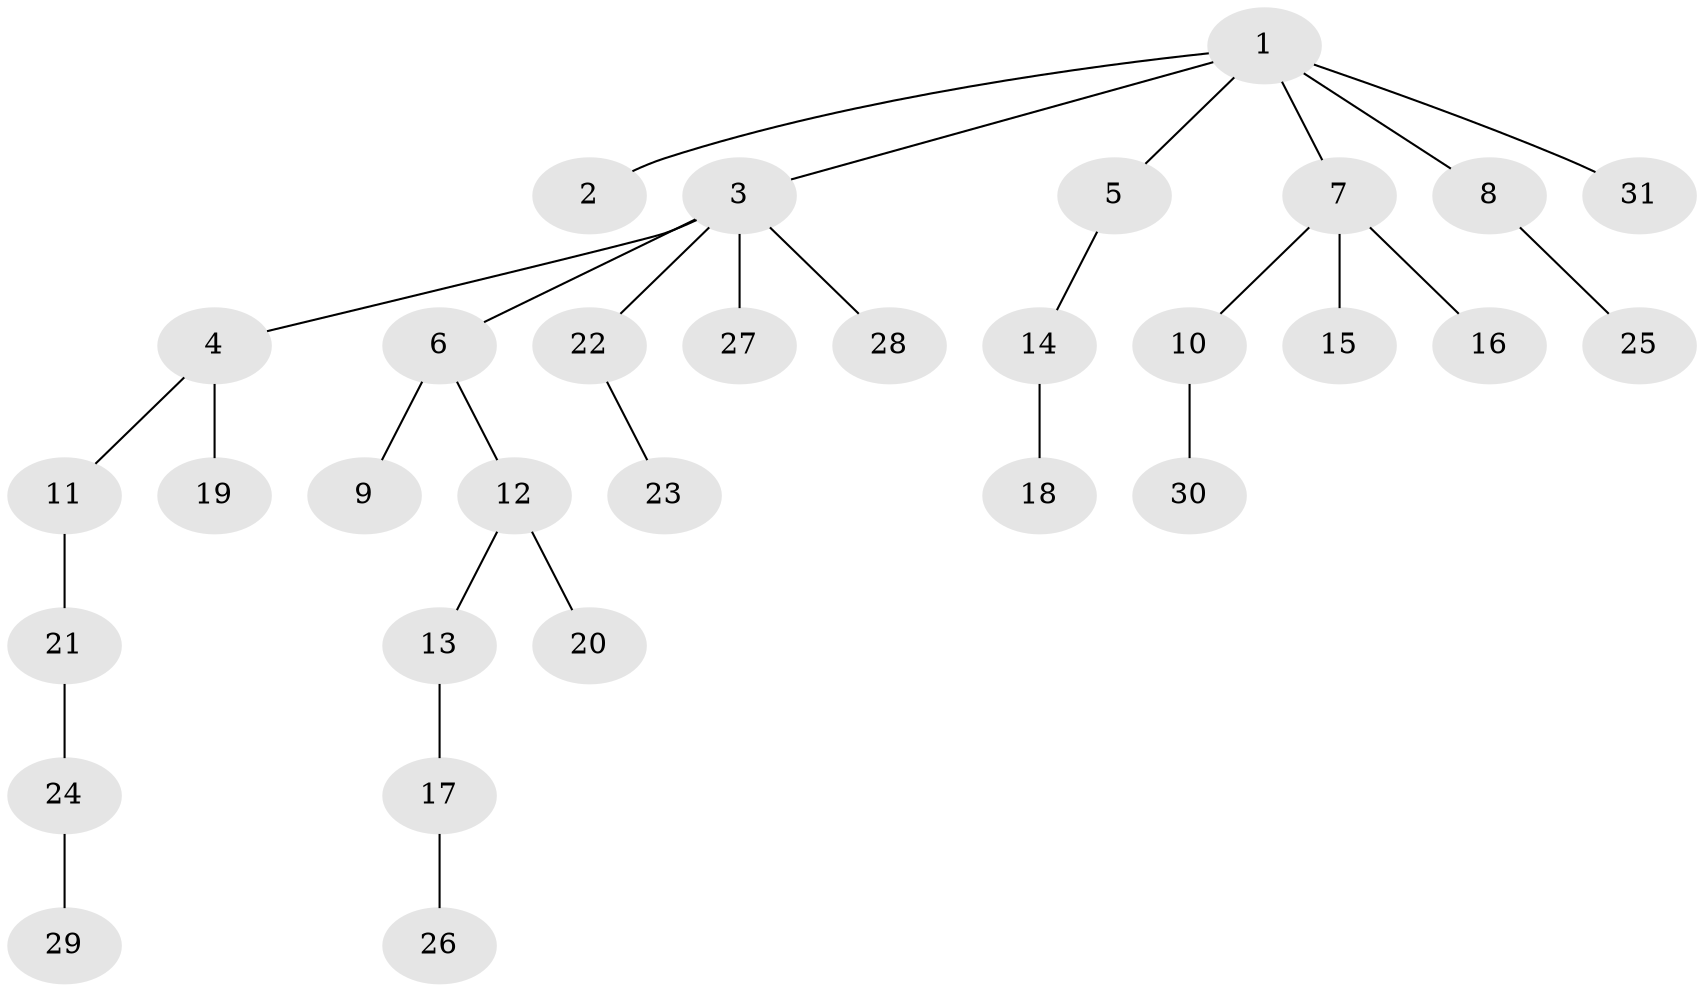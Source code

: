// original degree distribution, {7: 0.03389830508474576, 2: 0.22033898305084745, 4: 0.05084745762711865, 3: 0.11864406779661017, 5: 0.01694915254237288, 1: 0.5423728813559322, 6: 0.01694915254237288}
// Generated by graph-tools (version 1.1) at 2025/51/03/04/25 22:51:53]
// undirected, 31 vertices, 30 edges
graph export_dot {
  node [color=gray90,style=filled];
  1;
  2;
  3;
  4;
  5;
  6;
  7;
  8;
  9;
  10;
  11;
  12;
  13;
  14;
  15;
  16;
  17;
  18;
  19;
  20;
  21;
  22;
  23;
  24;
  25;
  26;
  27;
  28;
  29;
  30;
  31;
  1 -- 2 [weight=1.0];
  1 -- 3 [weight=1.0];
  1 -- 5 [weight=1.0];
  1 -- 7 [weight=1.0];
  1 -- 8 [weight=1.0];
  1 -- 31 [weight=1.0];
  3 -- 4 [weight=1.0];
  3 -- 6 [weight=1.0];
  3 -- 22 [weight=1.0];
  3 -- 27 [weight=1.0];
  3 -- 28 [weight=1.0];
  4 -- 11 [weight=1.0];
  4 -- 19 [weight=1.0];
  5 -- 14 [weight=1.0];
  6 -- 9 [weight=1.0];
  6 -- 12 [weight=1.0];
  7 -- 10 [weight=1.0];
  7 -- 15 [weight=4.0];
  7 -- 16 [weight=1.0];
  8 -- 25 [weight=1.0];
  10 -- 30 [weight=1.0];
  11 -- 21 [weight=1.0];
  12 -- 13 [weight=1.0];
  12 -- 20 [weight=1.0];
  13 -- 17 [weight=4.0];
  14 -- 18 [weight=1.0];
  17 -- 26 [weight=1.0];
  21 -- 24 [weight=1.0];
  22 -- 23 [weight=1.0];
  24 -- 29 [weight=1.0];
}

